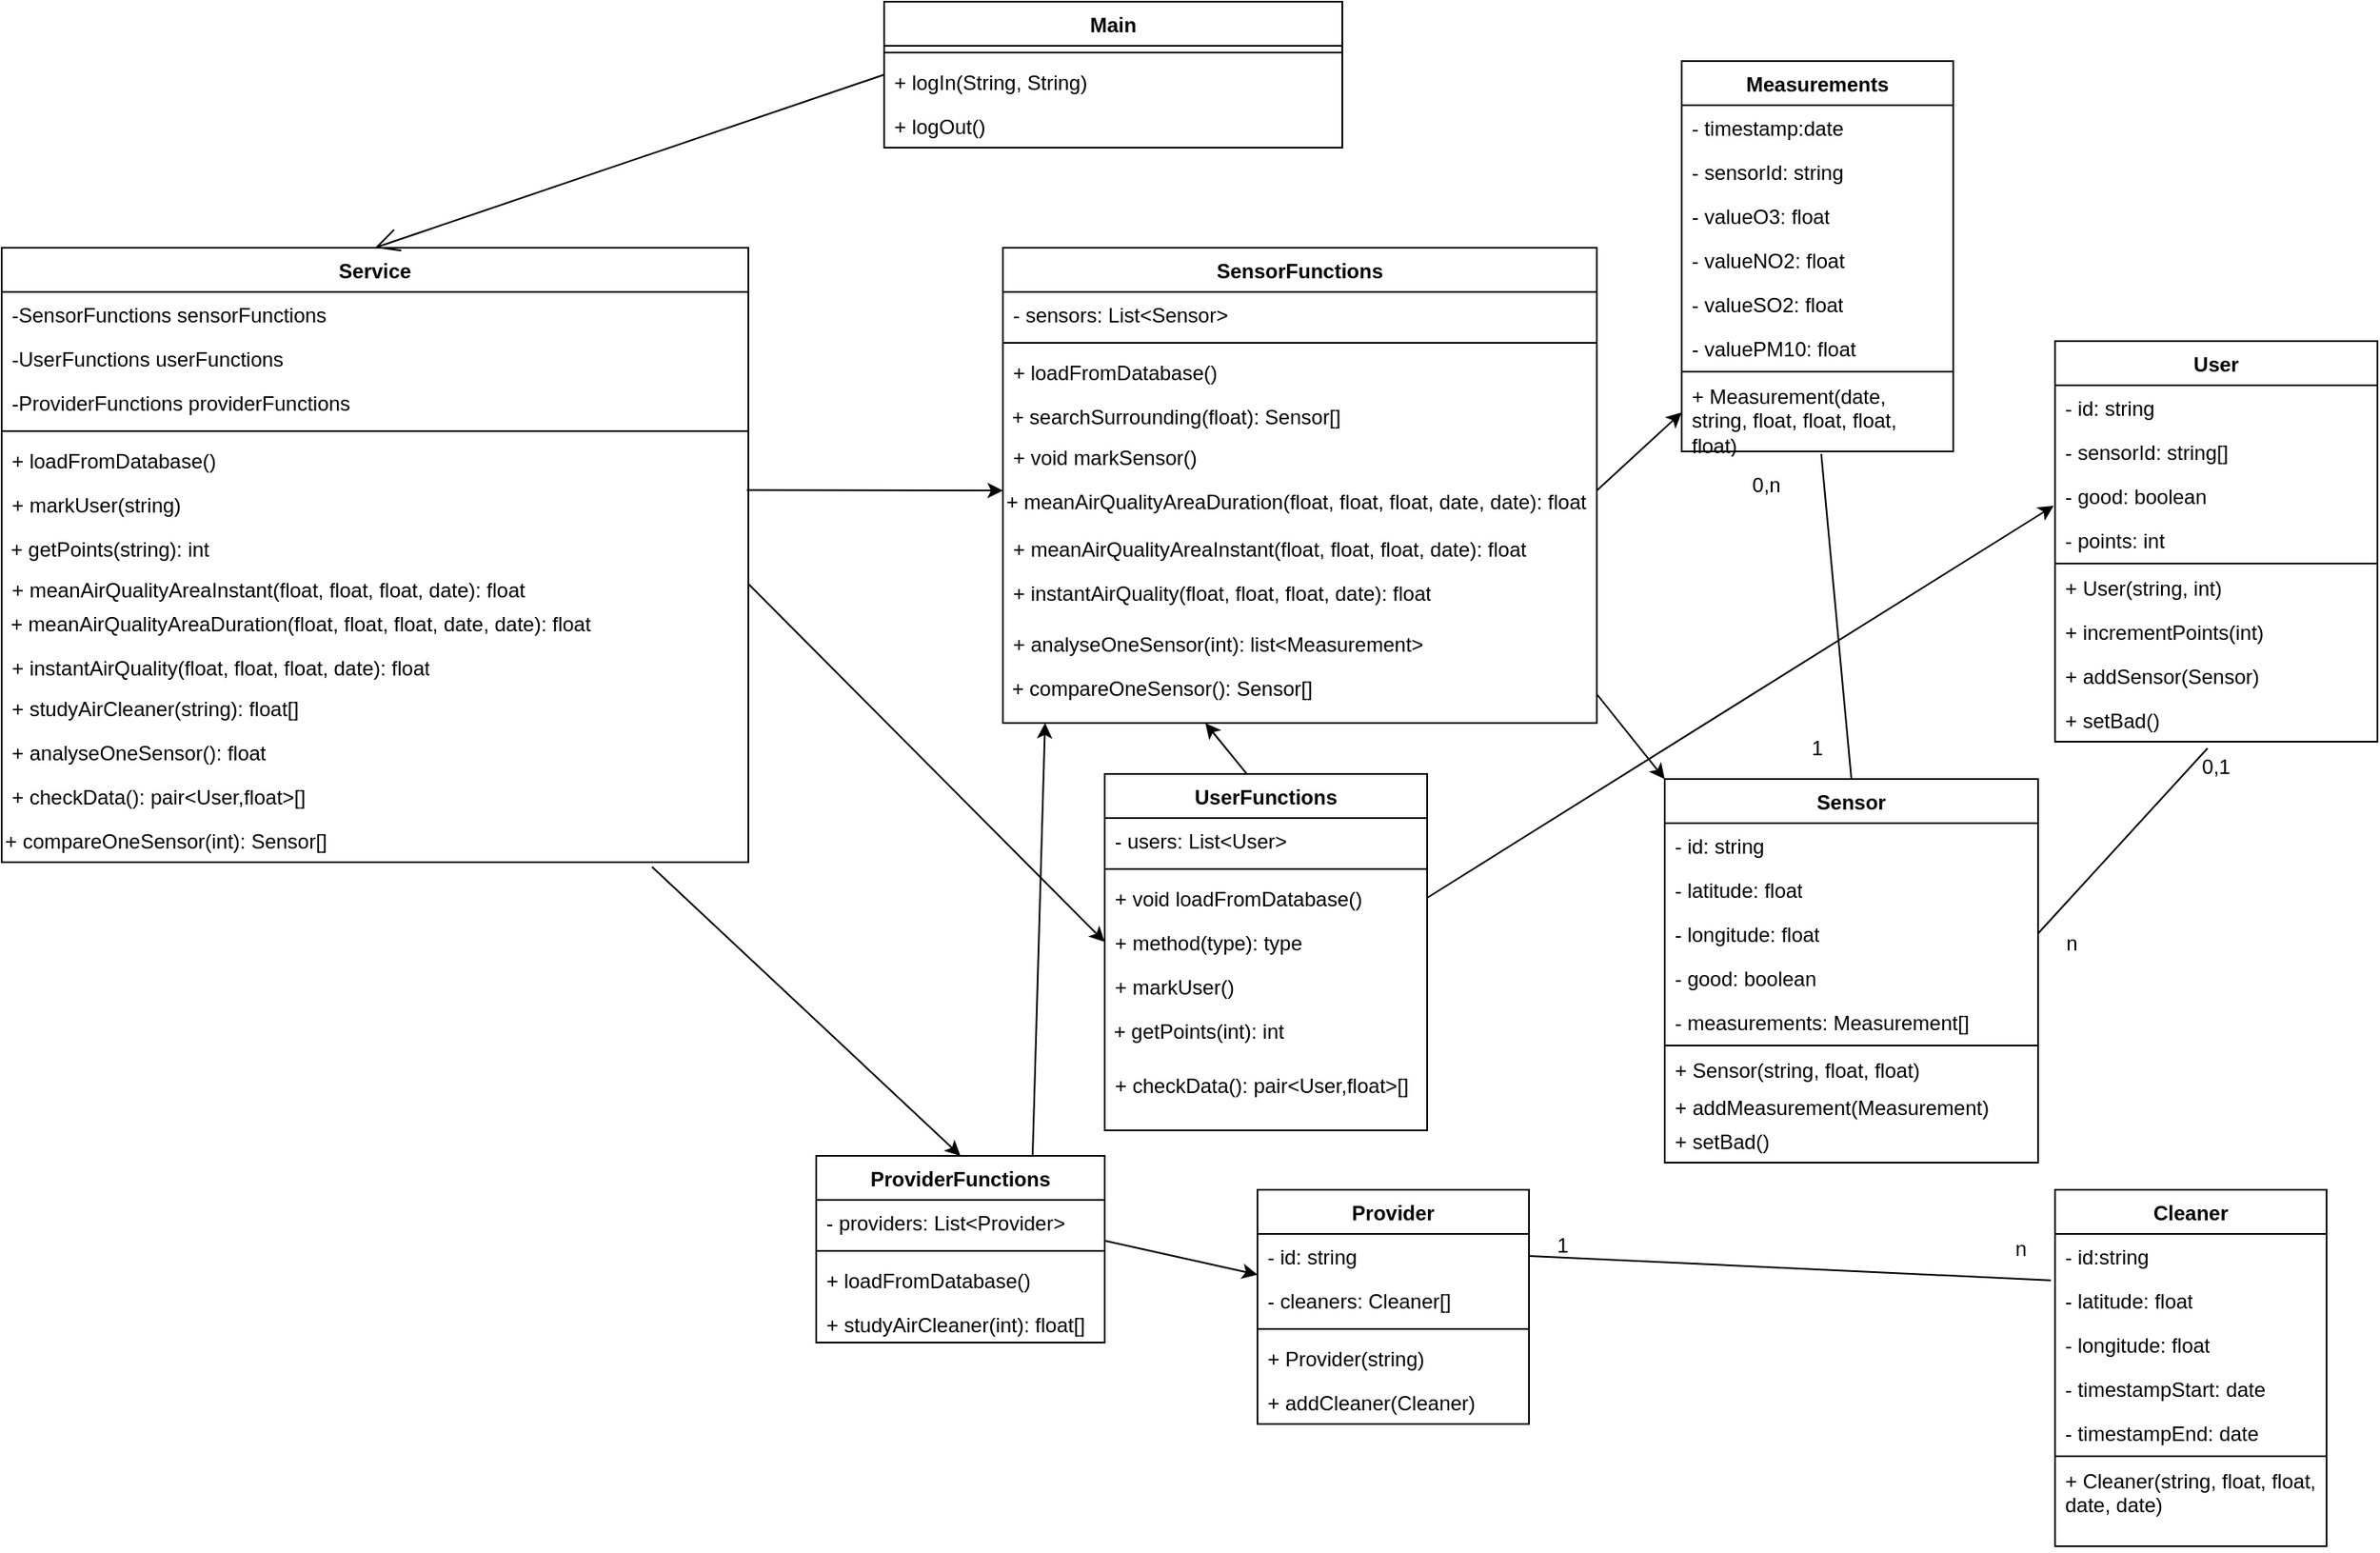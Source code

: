 <mxfile version="21.2.8" type="device">
  <diagram name="Page-1" id="fAPZaypw8L_g3WqXORPi">
    <mxGraphModel dx="1862" dy="487" grid="1" gridSize="10" guides="1" tooltips="1" connect="1" arrows="1" fold="1" page="1" pageScale="1" pageWidth="827" pageHeight="1169" math="0" shadow="0">
      <root>
        <mxCell id="0" />
        <mxCell id="1" parent="0" />
        <mxCell id="LsRqczpOVmUBsD9hHsLJ-1" value="Main" style="swimlane;fontStyle=1;align=center;verticalAlign=top;childLayout=stackLayout;horizontal=1;startSize=26;horizontalStack=0;resizeParent=1;resizeParentMax=0;resizeLast=0;collapsible=1;marginBottom=0;whiteSpace=wrap;html=1;" parent="1" vertex="1">
          <mxGeometry x="80" y="30" width="270" height="86" as="geometry" />
        </mxCell>
        <mxCell id="LsRqczpOVmUBsD9hHsLJ-3" value="" style="line;strokeWidth=1;fillColor=none;align=left;verticalAlign=middle;spacingTop=-1;spacingLeft=3;spacingRight=3;rotatable=0;labelPosition=right;points=[];portConstraint=eastwest;strokeColor=inherit;" parent="LsRqczpOVmUBsD9hHsLJ-1" vertex="1">
          <mxGeometry y="26" width="270" height="8" as="geometry" />
        </mxCell>
        <mxCell id="nL2VVe4miJU1TSytE4Rh-1" value="+ logIn(String, String)" style="text;strokeColor=none;fillColor=none;align=left;verticalAlign=top;spacingLeft=4;spacingRight=4;overflow=hidden;rotatable=0;points=[[0,0.5],[1,0.5]];portConstraint=eastwest;whiteSpace=wrap;html=1;" parent="LsRqczpOVmUBsD9hHsLJ-1" vertex="1">
          <mxGeometry y="34" width="270" height="26" as="geometry" />
        </mxCell>
        <mxCell id="LsRqczpOVmUBsD9hHsLJ-67" value="+ logOut()" style="text;strokeColor=none;fillColor=none;align=left;verticalAlign=top;spacingLeft=4;spacingRight=4;overflow=hidden;rotatable=0;points=[[0,0.5],[1,0.5]];portConstraint=eastwest;whiteSpace=wrap;html=1;" parent="LsRqczpOVmUBsD9hHsLJ-1" vertex="1">
          <mxGeometry y="60" width="270" height="26" as="geometry" />
        </mxCell>
        <mxCell id="LsRqczpOVmUBsD9hHsLJ-5" value="Service" style="swimlane;fontStyle=1;align=center;verticalAlign=top;childLayout=stackLayout;horizontal=1;startSize=26;horizontalStack=0;resizeParent=1;resizeParentMax=0;resizeLast=0;collapsible=1;marginBottom=0;whiteSpace=wrap;html=1;" parent="1" vertex="1">
          <mxGeometry x="-440" y="175" width="440" height="362" as="geometry">
            <mxRectangle x="-110" y="160" width="80" height="30" as="alternateBounds" />
          </mxGeometry>
        </mxCell>
        <mxCell id="PwhYvPgTOWHuaIxJxPpf-1" value="&lt;div&gt;-SensorFunctions sensorFunctions&lt;br&gt;&lt;/div&gt;&lt;div&gt;&lt;br&gt;&lt;/div&gt;" style="text;strokeColor=none;fillColor=none;align=left;verticalAlign=top;spacingLeft=4;spacingRight=4;overflow=hidden;rotatable=0;points=[[0,0.5],[1,0.5]];portConstraint=eastwest;whiteSpace=wrap;html=1;" vertex="1" parent="LsRqczpOVmUBsD9hHsLJ-5">
          <mxGeometry y="26" width="440" height="26" as="geometry" />
        </mxCell>
        <mxCell id="PwhYvPgTOWHuaIxJxPpf-2" value="&lt;div&gt;-UserFunctions userFunctions&lt;br&gt;&lt;/div&gt;&lt;div&gt;&lt;br&gt;&lt;/div&gt;" style="text;strokeColor=none;fillColor=none;align=left;verticalAlign=top;spacingLeft=4;spacingRight=4;overflow=hidden;rotatable=0;points=[[0,0.5],[1,0.5]];portConstraint=eastwest;whiteSpace=wrap;html=1;" vertex="1" parent="LsRqczpOVmUBsD9hHsLJ-5">
          <mxGeometry y="52" width="440" height="26" as="geometry" />
        </mxCell>
        <mxCell id="PwhYvPgTOWHuaIxJxPpf-3" value="&lt;div&gt;-ProviderFunctions providerFunctions&lt;br&gt;&lt;/div&gt;&lt;div&gt;&lt;br&gt;&lt;/div&gt;" style="text;strokeColor=none;fillColor=none;align=left;verticalAlign=top;spacingLeft=4;spacingRight=4;overflow=hidden;rotatable=0;points=[[0,0.5],[1,0.5]];portConstraint=eastwest;whiteSpace=wrap;html=1;" vertex="1" parent="LsRqczpOVmUBsD9hHsLJ-5">
          <mxGeometry y="78" width="440" height="26" as="geometry" />
        </mxCell>
        <mxCell id="LsRqczpOVmUBsD9hHsLJ-7" value="" style="line;strokeWidth=1;fillColor=none;align=left;verticalAlign=middle;spacingTop=-1;spacingLeft=3;spacingRight=3;rotatable=0;labelPosition=right;points=[];portConstraint=eastwest;strokeColor=inherit;" parent="LsRqczpOVmUBsD9hHsLJ-5" vertex="1">
          <mxGeometry y="104" width="440" height="8" as="geometry" />
        </mxCell>
        <mxCell id="LsRqczpOVmUBsD9hHsLJ-55" value="&lt;div&gt;+ loadFromDatabase()&lt;/div&gt;&lt;div&gt;&lt;br&gt;&lt;/div&gt;" style="text;strokeColor=none;fillColor=none;align=left;verticalAlign=top;spacingLeft=4;spacingRight=4;overflow=hidden;rotatable=0;points=[[0,0.5],[1,0.5]];portConstraint=eastwest;whiteSpace=wrap;html=1;" parent="LsRqczpOVmUBsD9hHsLJ-5" vertex="1">
          <mxGeometry y="112" width="440" height="26" as="geometry" />
        </mxCell>
        <mxCell id="LsRqczpOVmUBsD9hHsLJ-8" value="&lt;div&gt;+ markUser(string)&lt;/div&gt;&lt;div&gt;&lt;br&gt;&lt;/div&gt;" style="text;strokeColor=none;fillColor=none;align=left;verticalAlign=top;spacingLeft=4;spacingRight=4;overflow=hidden;rotatable=0;points=[[0,0.5],[1,0.5]];portConstraint=eastwest;whiteSpace=wrap;html=1;" parent="LsRqczpOVmUBsD9hHsLJ-5" vertex="1">
          <mxGeometry y="138" width="440" height="26" as="geometry" />
        </mxCell>
        <mxCell id="LsRqczpOVmUBsD9hHsLJ-69" value="&amp;nbsp;+ getPoints(string): int" style="text;whiteSpace=wrap;html=1;" parent="LsRqczpOVmUBsD9hHsLJ-5" vertex="1">
          <mxGeometry y="164" width="440" height="24" as="geometry" />
        </mxCell>
        <mxCell id="LsRqczpOVmUBsD9hHsLJ-81" value="+ meanAirQualityAreaInstant(float, float, float, date): float" style="text;strokeColor=none;fillColor=none;align=left;verticalAlign=top;spacingLeft=4;spacingRight=4;overflow=hidden;rotatable=0;points=[[0,0.5],[1,0.5]];portConstraint=eastwest;whiteSpace=wrap;html=1;" parent="LsRqczpOVmUBsD9hHsLJ-5" vertex="1">
          <mxGeometry y="188" width="440" height="20" as="geometry" />
        </mxCell>
        <mxCell id="LsRqczpOVmUBsD9hHsLJ-82" value="&amp;nbsp;+ meanAirQualityAreaDuration(float, float, float, date, date): float&amp;nbsp;" style="text;whiteSpace=wrap;html=1;" parent="LsRqczpOVmUBsD9hHsLJ-5" vertex="1">
          <mxGeometry y="208" width="440" height="26" as="geometry" />
        </mxCell>
        <mxCell id="LsRqczpOVmUBsD9hHsLJ-84" value="+ instantAirQuality(float, float, float, date): float" style="text;strokeColor=none;fillColor=none;align=left;verticalAlign=top;spacingLeft=4;spacingRight=4;overflow=hidden;rotatable=0;points=[[0,0.5],[1,0.5]];portConstraint=eastwest;whiteSpace=wrap;html=1;" parent="LsRqczpOVmUBsD9hHsLJ-5" vertex="1">
          <mxGeometry y="234" width="440" height="24" as="geometry" />
        </mxCell>
        <mxCell id="LsRqczpOVmUBsD9hHsLJ-66" value="+ studyAirCleaner(string): float[]" style="text;strokeColor=none;fillColor=none;align=left;verticalAlign=top;spacingLeft=4;spacingRight=4;overflow=hidden;rotatable=0;points=[[0,0.5],[1,0.5]];portConstraint=eastwest;whiteSpace=wrap;html=1;" parent="LsRqczpOVmUBsD9hHsLJ-5" vertex="1">
          <mxGeometry y="258" width="440" height="26" as="geometry" />
        </mxCell>
        <mxCell id="LsRqczpOVmUBsD9hHsLJ-85" value="+ analyseOneSensor(): float" style="text;strokeColor=none;fillColor=none;align=left;verticalAlign=top;spacingLeft=4;spacingRight=4;overflow=hidden;rotatable=0;points=[[0,0.5],[1,0.5]];portConstraint=eastwest;whiteSpace=wrap;html=1;" parent="LsRqczpOVmUBsD9hHsLJ-5" vertex="1">
          <mxGeometry y="284" width="440" height="26" as="geometry" />
        </mxCell>
        <mxCell id="LsRqczpOVmUBsD9hHsLJ-63" value="+ checkData(): pair&amp;lt;User,float&amp;gt;[]" style="text;strokeColor=none;fillColor=none;align=left;verticalAlign=top;spacingLeft=4;spacingRight=4;overflow=hidden;rotatable=0;points=[[0,0.5],[1,0.5]];portConstraint=eastwest;whiteSpace=wrap;html=1;" parent="LsRqczpOVmUBsD9hHsLJ-5" vertex="1">
          <mxGeometry y="310" width="440" height="26" as="geometry" />
        </mxCell>
        <mxCell id="LsRqczpOVmUBsD9hHsLJ-70" value="+ compareOneSensor(int): Sensor[]" style="text;whiteSpace=wrap;html=1;" parent="LsRqczpOVmUBsD9hHsLJ-5" vertex="1">
          <mxGeometry y="336" width="440" height="26" as="geometry" />
        </mxCell>
        <mxCell id="LsRqczpOVmUBsD9hHsLJ-13" value="Measurements" style="swimlane;fontStyle=1;align=center;verticalAlign=top;childLayout=stackLayout;horizontal=1;startSize=26;horizontalStack=0;resizeParent=1;resizeParentMax=0;resizeLast=0;collapsible=1;marginBottom=0;whiteSpace=wrap;html=1;" parent="1" vertex="1">
          <mxGeometry x="550" y="65" width="160" height="230" as="geometry" />
        </mxCell>
        <mxCell id="LsRqczpOVmUBsD9hHsLJ-14" value="&lt;div&gt;- timestamp:date&lt;/div&gt;" style="text;strokeColor=none;fillColor=none;align=left;verticalAlign=top;spacingLeft=4;spacingRight=4;overflow=hidden;rotatable=0;points=[[0,0.5],[1,0.5]];portConstraint=eastwest;whiteSpace=wrap;html=1;" parent="LsRqczpOVmUBsD9hHsLJ-13" vertex="1">
          <mxGeometry y="26" width="160" height="26" as="geometry" />
        </mxCell>
        <mxCell id="LsRqczpOVmUBsD9hHsLJ-17" value="&lt;div&gt;- sensorId: string&lt;br&gt;&lt;/div&gt;" style="text;strokeColor=none;fillColor=none;align=left;verticalAlign=top;spacingLeft=4;spacingRight=4;overflow=hidden;rotatable=0;points=[[0,0.5],[1,0.5]];portConstraint=eastwest;whiteSpace=wrap;html=1;" parent="LsRqczpOVmUBsD9hHsLJ-13" vertex="1">
          <mxGeometry y="52" width="160" height="26" as="geometry" />
        </mxCell>
        <mxCell id="LsRqczpOVmUBsD9hHsLJ-27" value="&lt;div&gt;- valueO3: float&lt;/div&gt;" style="text;strokeColor=none;fillColor=none;align=left;verticalAlign=top;spacingLeft=4;spacingRight=4;overflow=hidden;rotatable=0;points=[[0,0.5],[1,0.5]];portConstraint=eastwest;whiteSpace=wrap;html=1;" parent="LsRqczpOVmUBsD9hHsLJ-13" vertex="1">
          <mxGeometry y="78" width="160" height="26" as="geometry" />
        </mxCell>
        <mxCell id="LsRqczpOVmUBsD9hHsLJ-29" value="&lt;div&gt;- valueNO2: float&lt;/div&gt;" style="text;strokeColor=none;fillColor=none;align=left;verticalAlign=top;spacingLeft=4;spacingRight=4;overflow=hidden;rotatable=0;points=[[0,0.5],[1,0.5]];portConstraint=eastwest;whiteSpace=wrap;html=1;" parent="LsRqczpOVmUBsD9hHsLJ-13" vertex="1">
          <mxGeometry y="104" width="160" height="26" as="geometry" />
        </mxCell>
        <mxCell id="LsRqczpOVmUBsD9hHsLJ-30" value="&lt;div&gt;- valueSO2: float&lt;/div&gt;" style="text;strokeColor=none;fillColor=none;align=left;verticalAlign=top;spacingLeft=4;spacingRight=4;overflow=hidden;rotatable=0;points=[[0,0.5],[1,0.5]];portConstraint=eastwest;whiteSpace=wrap;html=1;" parent="LsRqczpOVmUBsD9hHsLJ-13" vertex="1">
          <mxGeometry y="130" width="160" height="26" as="geometry" />
        </mxCell>
        <mxCell id="LsRqczpOVmUBsD9hHsLJ-32" value="&lt;div&gt;- valuePM10: float&lt;/div&gt;" style="text;strokeColor=none;fillColor=none;align=left;verticalAlign=top;spacingLeft=4;spacingRight=4;overflow=hidden;rotatable=0;points=[[0,0.5],[1,0.5]];portConstraint=eastwest;whiteSpace=wrap;html=1;" parent="LsRqczpOVmUBsD9hHsLJ-13" vertex="1">
          <mxGeometry y="156" width="160" height="26" as="geometry" />
        </mxCell>
        <mxCell id="LsRqczpOVmUBsD9hHsLJ-15" value="" style="line;strokeWidth=1;fillColor=none;align=left;verticalAlign=middle;spacingTop=-1;spacingLeft=3;spacingRight=3;rotatable=0;labelPosition=right;points=[];portConstraint=eastwest;strokeColor=inherit;" parent="LsRqczpOVmUBsD9hHsLJ-13" vertex="1">
          <mxGeometry y="182" width="160" height="2" as="geometry" />
        </mxCell>
        <mxCell id="LsRqczpOVmUBsD9hHsLJ-18" value="+ Measurement(date, string, float, float, float, float)" style="text;strokeColor=none;fillColor=none;align=left;verticalAlign=top;spacingLeft=4;spacingRight=4;overflow=hidden;rotatable=0;points=[[0,0.5],[1,0.5]];portConstraint=eastwest;whiteSpace=wrap;html=1;" parent="LsRqczpOVmUBsD9hHsLJ-13" vertex="1">
          <mxGeometry y="184" width="160" height="46" as="geometry" />
        </mxCell>
        <mxCell id="LsRqczpOVmUBsD9hHsLJ-21" value="Sensor" style="swimlane;fontStyle=1;align=center;verticalAlign=top;childLayout=stackLayout;horizontal=1;startSize=26;horizontalStack=0;resizeParent=1;resizeParentMax=0;resizeLast=0;collapsible=1;marginBottom=0;whiteSpace=wrap;html=1;" parent="1" vertex="1">
          <mxGeometry x="540" y="488" width="220" height="226" as="geometry" />
        </mxCell>
        <mxCell id="LsRqczpOVmUBsD9hHsLJ-22" value="&lt;div&gt;- id: string&lt;/div&gt;" style="text;strokeColor=none;fillColor=none;align=left;verticalAlign=top;spacingLeft=4;spacingRight=4;overflow=hidden;rotatable=0;points=[[0,0.5],[1,0.5]];portConstraint=eastwest;whiteSpace=wrap;html=1;" parent="LsRqczpOVmUBsD9hHsLJ-21" vertex="1">
          <mxGeometry y="26" width="220" height="26" as="geometry" />
        </mxCell>
        <mxCell id="LsRqczpOVmUBsD9hHsLJ-23" value="&lt;div&gt;- latitude: float&lt;/div&gt;" style="text;strokeColor=none;fillColor=none;align=left;verticalAlign=top;spacingLeft=4;spacingRight=4;overflow=hidden;rotatable=0;points=[[0,0.5],[1,0.5]];portConstraint=eastwest;whiteSpace=wrap;html=1;" parent="LsRqczpOVmUBsD9hHsLJ-21" vertex="1">
          <mxGeometry y="52" width="220" height="26" as="geometry" />
        </mxCell>
        <mxCell id="LsRqczpOVmUBsD9hHsLJ-24" value="&lt;div&gt;- longitude: float&lt;/div&gt;" style="text;strokeColor=none;fillColor=none;align=left;verticalAlign=top;spacingLeft=4;spacingRight=4;overflow=hidden;rotatable=0;points=[[0,0.5],[1,0.5]];portConstraint=eastwest;whiteSpace=wrap;html=1;" parent="LsRqczpOVmUBsD9hHsLJ-21" vertex="1">
          <mxGeometry y="78" width="220" height="26" as="geometry" />
        </mxCell>
        <mxCell id="LsRqczpOVmUBsD9hHsLJ-59" value="- good: boolean" style="text;strokeColor=none;fillColor=none;align=left;verticalAlign=top;spacingLeft=4;spacingRight=4;overflow=hidden;rotatable=0;points=[[0,0.5],[1,0.5]];portConstraint=eastwest;whiteSpace=wrap;html=1;" parent="LsRqczpOVmUBsD9hHsLJ-21" vertex="1">
          <mxGeometry y="104" width="220" height="26" as="geometry" />
        </mxCell>
        <mxCell id="LsRqczpOVmUBsD9hHsLJ-108" value="&lt;div&gt;- measurements: Measurement[]&lt;br&gt;&lt;/div&gt;" style="text;strokeColor=none;fillColor=none;align=left;verticalAlign=top;spacingLeft=4;spacingRight=4;overflow=hidden;rotatable=0;points=[[0,0.5],[1,0.5]];portConstraint=eastwest;whiteSpace=wrap;html=1;" parent="LsRqczpOVmUBsD9hHsLJ-21" vertex="1">
          <mxGeometry y="130" width="220" height="26" as="geometry" />
        </mxCell>
        <mxCell id="LsRqczpOVmUBsD9hHsLJ-25" value="" style="line;strokeWidth=1;fillColor=none;align=left;verticalAlign=middle;spacingTop=-1;spacingLeft=3;spacingRight=3;rotatable=0;labelPosition=right;points=[];portConstraint=eastwest;strokeColor=inherit;" parent="LsRqczpOVmUBsD9hHsLJ-21" vertex="1">
          <mxGeometry y="156" width="220" height="2" as="geometry" />
        </mxCell>
        <mxCell id="LsRqczpOVmUBsD9hHsLJ-80" value="+ Sensor(string, float, float)" style="text;strokeColor=none;fillColor=none;align=left;verticalAlign=top;spacingLeft=4;spacingRight=4;overflow=hidden;rotatable=0;points=[[0,0.5],[1,0.5]];portConstraint=eastwest;whiteSpace=wrap;html=1;" parent="LsRqczpOVmUBsD9hHsLJ-21" vertex="1">
          <mxGeometry y="158" width="220" height="22" as="geometry" />
        </mxCell>
        <mxCell id="l_3ByBFCw-EJSropsq6U-11" value="+ addMeasurement(Measurement)" style="text;strokeColor=none;fillColor=none;align=left;verticalAlign=top;spacingLeft=4;spacingRight=4;overflow=hidden;rotatable=0;points=[[0,0.5],[1,0.5]];portConstraint=eastwest;whiteSpace=wrap;html=1;" parent="LsRqczpOVmUBsD9hHsLJ-21" vertex="1">
          <mxGeometry y="180" width="220" height="20" as="geometry" />
        </mxCell>
        <mxCell id="l_3ByBFCw-EJSropsq6U-9" value="+ setBad()" style="text;strokeColor=none;fillColor=none;align=left;verticalAlign=top;spacingLeft=4;spacingRight=4;overflow=hidden;rotatable=0;points=[[0,0.5],[1,0.5]];portConstraint=eastwest;whiteSpace=wrap;html=1;" parent="LsRqczpOVmUBsD9hHsLJ-21" vertex="1">
          <mxGeometry y="200" width="220" height="26" as="geometry" />
        </mxCell>
        <mxCell id="LsRqczpOVmUBsD9hHsLJ-39" value="User" style="swimlane;fontStyle=1;align=center;verticalAlign=top;childLayout=stackLayout;horizontal=1;startSize=26;horizontalStack=0;resizeParent=1;resizeParentMax=0;resizeLast=0;collapsible=1;marginBottom=0;whiteSpace=wrap;html=1;" parent="1" vertex="1">
          <mxGeometry x="770" y="230" width="190" height="236" as="geometry" />
        </mxCell>
        <mxCell id="LsRqczpOVmUBsD9hHsLJ-40" value="&lt;div&gt;- id: string&lt;/div&gt;" style="text;strokeColor=none;fillColor=none;align=left;verticalAlign=top;spacingLeft=4;spacingRight=4;overflow=hidden;rotatable=0;points=[[0,0.5],[1,0.5]];portConstraint=eastwest;whiteSpace=wrap;html=1;" parent="LsRqczpOVmUBsD9hHsLJ-39" vertex="1">
          <mxGeometry y="26" width="190" height="26" as="geometry" />
        </mxCell>
        <mxCell id="LsRqczpOVmUBsD9hHsLJ-41" value="- sensorId: string[]" style="text;strokeColor=none;fillColor=none;align=left;verticalAlign=top;spacingLeft=4;spacingRight=4;overflow=hidden;rotatable=0;points=[[0,0.5],[1,0.5]];portConstraint=eastwest;whiteSpace=wrap;html=1;" parent="LsRqczpOVmUBsD9hHsLJ-39" vertex="1">
          <mxGeometry y="52" width="190" height="26" as="geometry" />
        </mxCell>
        <mxCell id="LsRqczpOVmUBsD9hHsLJ-58" value="- good: boolean" style="text;strokeColor=none;fillColor=none;align=left;verticalAlign=top;spacingLeft=4;spacingRight=4;overflow=hidden;rotatable=0;points=[[0,0.5],[1,0.5]];portConstraint=eastwest;whiteSpace=wrap;html=1;" parent="LsRqczpOVmUBsD9hHsLJ-39" vertex="1">
          <mxGeometry y="78" width="190" height="26" as="geometry" />
        </mxCell>
        <mxCell id="LsRqczpOVmUBsD9hHsLJ-71" value="- points: int" style="text;strokeColor=none;fillColor=none;align=left;verticalAlign=top;spacingLeft=4;spacingRight=4;overflow=hidden;rotatable=0;points=[[0,0.5],[1,0.5]];portConstraint=eastwest;whiteSpace=wrap;html=1;" parent="LsRqczpOVmUBsD9hHsLJ-39" vertex="1">
          <mxGeometry y="104" width="190" height="26" as="geometry" />
        </mxCell>
        <mxCell id="LsRqczpOVmUBsD9hHsLJ-43" value="" style="line;strokeWidth=1;fillColor=none;align=left;verticalAlign=middle;spacingTop=-1;spacingLeft=3;spacingRight=3;rotatable=0;labelPosition=right;points=[];portConstraint=eastwest;strokeColor=inherit;" parent="LsRqczpOVmUBsD9hHsLJ-39" vertex="1">
          <mxGeometry y="130" width="190" height="2" as="geometry" />
        </mxCell>
        <mxCell id="l_3ByBFCw-EJSropsq6U-5" value="+ User(string, int)" style="text;strokeColor=none;fillColor=none;align=left;verticalAlign=top;spacingLeft=4;spacingRight=4;overflow=hidden;rotatable=0;points=[[0,0.5],[1,0.5]];portConstraint=eastwest;whiteSpace=wrap;html=1;" parent="LsRqczpOVmUBsD9hHsLJ-39" vertex="1">
          <mxGeometry y="132" width="190" height="26" as="geometry" />
        </mxCell>
        <mxCell id="l_3ByBFCw-EJSropsq6U-10" value="+ incrementPoints(int)" style="text;strokeColor=none;fillColor=none;align=left;verticalAlign=top;spacingLeft=4;spacingRight=4;overflow=hidden;rotatable=0;points=[[0,0.5],[1,0.5]];portConstraint=eastwest;whiteSpace=wrap;html=1;" parent="LsRqczpOVmUBsD9hHsLJ-39" vertex="1">
          <mxGeometry y="158" width="190" height="26" as="geometry" />
        </mxCell>
        <mxCell id="LsRqczpOVmUBsD9hHsLJ-44" value="+ addSensor(Sensor)" style="text;strokeColor=none;fillColor=none;align=left;verticalAlign=top;spacingLeft=4;spacingRight=4;overflow=hidden;rotatable=0;points=[[0,0.5],[1,0.5]];portConstraint=eastwest;whiteSpace=wrap;html=1;" parent="LsRqczpOVmUBsD9hHsLJ-39" vertex="1">
          <mxGeometry y="184" width="190" height="26" as="geometry" />
        </mxCell>
        <mxCell id="LsRqczpOVmUBsD9hHsLJ-79" value="+ setBad()" style="text;strokeColor=none;fillColor=none;align=left;verticalAlign=top;spacingLeft=4;spacingRight=4;overflow=hidden;rotatable=0;points=[[0,0.5],[1,0.5]];portConstraint=eastwest;whiteSpace=wrap;html=1;" parent="LsRqczpOVmUBsD9hHsLJ-39" vertex="1">
          <mxGeometry y="210" width="190" height="26" as="geometry" />
        </mxCell>
        <mxCell id="LsRqczpOVmUBsD9hHsLJ-45" value="Cleaner" style="swimlane;fontStyle=1;align=center;verticalAlign=top;childLayout=stackLayout;horizontal=1;startSize=26;horizontalStack=0;resizeParent=1;resizeParentMax=0;resizeLast=0;collapsible=1;marginBottom=0;whiteSpace=wrap;html=1;" parent="1" vertex="1">
          <mxGeometry x="770" y="730" width="160" height="210" as="geometry" />
        </mxCell>
        <mxCell id="LsRqczpOVmUBsD9hHsLJ-46" value="&lt;div&gt;- id:string&lt;/div&gt;" style="text;strokeColor=none;fillColor=none;align=left;verticalAlign=top;spacingLeft=4;spacingRight=4;overflow=hidden;rotatable=0;points=[[0,0.5],[1,0.5]];portConstraint=eastwest;whiteSpace=wrap;html=1;" parent="LsRqczpOVmUBsD9hHsLJ-45" vertex="1">
          <mxGeometry y="26" width="160" height="26" as="geometry" />
        </mxCell>
        <mxCell id="LsRqczpOVmUBsD9hHsLJ-47" value="&lt;div&gt;- latitude: float&lt;/div&gt;" style="text;strokeColor=none;fillColor=none;align=left;verticalAlign=top;spacingLeft=4;spacingRight=4;overflow=hidden;rotatable=0;points=[[0,0.5],[1,0.5]];portConstraint=eastwest;whiteSpace=wrap;html=1;" parent="LsRqczpOVmUBsD9hHsLJ-45" vertex="1">
          <mxGeometry y="52" width="160" height="26" as="geometry" />
        </mxCell>
        <mxCell id="LsRqczpOVmUBsD9hHsLJ-48" value="&lt;div&gt;- longitude: float&lt;/div&gt;" style="text;strokeColor=none;fillColor=none;align=left;verticalAlign=top;spacingLeft=4;spacingRight=4;overflow=hidden;rotatable=0;points=[[0,0.5],[1,0.5]];portConstraint=eastwest;whiteSpace=wrap;html=1;" parent="LsRqczpOVmUBsD9hHsLJ-45" vertex="1">
          <mxGeometry y="78" width="160" height="26" as="geometry" />
        </mxCell>
        <mxCell id="LsRqczpOVmUBsD9hHsLJ-51" value="&lt;div&gt;- timestampStart: date&lt;br&gt;&lt;/div&gt;" style="text;strokeColor=none;fillColor=none;align=left;verticalAlign=top;spacingLeft=4;spacingRight=4;overflow=hidden;rotatable=0;points=[[0,0.5],[1,0.5]];portConstraint=eastwest;whiteSpace=wrap;html=1;" parent="LsRqczpOVmUBsD9hHsLJ-45" vertex="1">
          <mxGeometry y="104" width="160" height="26" as="geometry" />
        </mxCell>
        <mxCell id="LsRqczpOVmUBsD9hHsLJ-52" value="&lt;div&gt;- timestampEnd: date&lt;/div&gt;" style="text;strokeColor=none;fillColor=none;align=left;verticalAlign=top;spacingLeft=4;spacingRight=4;overflow=hidden;rotatable=0;points=[[0,0.5],[1,0.5]];portConstraint=eastwest;whiteSpace=wrap;html=1;" parent="LsRqczpOVmUBsD9hHsLJ-45" vertex="1">
          <mxGeometry y="130" width="160" height="26" as="geometry" />
        </mxCell>
        <mxCell id="LsRqczpOVmUBsD9hHsLJ-49" value="" style="line;strokeWidth=1;fillColor=none;align=left;verticalAlign=middle;spacingTop=-1;spacingLeft=3;spacingRight=3;rotatable=0;labelPosition=right;points=[];portConstraint=eastwest;strokeColor=inherit;" parent="LsRqczpOVmUBsD9hHsLJ-45" vertex="1">
          <mxGeometry y="156" width="160" height="2" as="geometry" />
        </mxCell>
        <mxCell id="LsRqczpOVmUBsD9hHsLJ-50" value="+ Cleaner(string, float, float, date, date)" style="text;strokeColor=none;fillColor=none;align=left;verticalAlign=top;spacingLeft=4;spacingRight=4;overflow=hidden;rotatable=0;points=[[0,0.5],[1,0.5]];portConstraint=eastwest;whiteSpace=wrap;html=1;" parent="LsRqczpOVmUBsD9hHsLJ-45" vertex="1">
          <mxGeometry y="158" width="160" height="52" as="geometry" />
        </mxCell>
        <mxCell id="LsRqczpOVmUBsD9hHsLJ-87" value="" style="endArrow=open;endFill=1;endSize=12;html=1;rounded=0;exitX=0;exitY=0.5;exitDx=0;exitDy=0;entryX=0.5;entryY=0;entryDx=0;entryDy=0;" parent="1" source="LsRqczpOVmUBsD9hHsLJ-1" target="LsRqczpOVmUBsD9hHsLJ-5" edge="1">
          <mxGeometry width="160" relative="1" as="geometry">
            <mxPoint x="210" y="230" as="sourcePoint" />
            <mxPoint x="370" y="230" as="targetPoint" />
          </mxGeometry>
        </mxCell>
        <mxCell id="LsRqczpOVmUBsD9hHsLJ-99" value="ProviderFunctions" style="swimlane;fontStyle=1;align=center;verticalAlign=top;childLayout=stackLayout;horizontal=1;startSize=26;horizontalStack=0;resizeParent=1;resizeParentMax=0;resizeLast=0;collapsible=1;marginBottom=0;whiteSpace=wrap;html=1;" parent="1" vertex="1">
          <mxGeometry x="40" y="710" width="170" height="110" as="geometry" />
        </mxCell>
        <mxCell id="LsRqczpOVmUBsD9hHsLJ-103" value="- providers: List&amp;lt;Provider&amp;gt;" style="text;strokeColor=none;fillColor=none;align=left;verticalAlign=top;spacingLeft=4;spacingRight=4;overflow=hidden;rotatable=0;points=[[0,0.5],[1,0.5]];portConstraint=eastwest;whiteSpace=wrap;html=1;" parent="LsRqczpOVmUBsD9hHsLJ-99" vertex="1">
          <mxGeometry y="26" width="170" height="26" as="geometry" />
        </mxCell>
        <mxCell id="LsRqczpOVmUBsD9hHsLJ-101" value="" style="line;strokeWidth=1;fillColor=none;align=left;verticalAlign=middle;spacingTop=-1;spacingLeft=3;spacingRight=3;rotatable=0;labelPosition=right;points=[];portConstraint=eastwest;strokeColor=inherit;" parent="LsRqczpOVmUBsD9hHsLJ-99" vertex="1">
          <mxGeometry y="52" width="170" height="8" as="geometry" />
        </mxCell>
        <mxCell id="BAfHyfRvFIGASAnH4QNc-21" value="&lt;div&gt;+ loadFromDatabase()&lt;/div&gt;" style="text;strokeColor=none;fillColor=none;align=left;verticalAlign=top;spacingLeft=4;spacingRight=4;overflow=hidden;rotatable=0;points=[[0,0.5],[1,0.5]];portConstraint=eastwest;whiteSpace=wrap;html=1;" parent="LsRqczpOVmUBsD9hHsLJ-99" vertex="1">
          <mxGeometry y="60" width="170" height="26" as="geometry" />
        </mxCell>
        <mxCell id="LsRqczpOVmUBsD9hHsLJ-139" value="+ studyAirCleaner(int): float[]" style="text;strokeColor=none;fillColor=none;align=left;verticalAlign=top;spacingLeft=4;spacingRight=4;overflow=hidden;rotatable=0;points=[[0,0.5],[1,0.5]];portConstraint=eastwest;whiteSpace=wrap;html=1;" parent="LsRqczpOVmUBsD9hHsLJ-99" vertex="1">
          <mxGeometry y="86" width="170" height="24" as="geometry" />
        </mxCell>
        <mxCell id="LsRqczpOVmUBsD9hHsLJ-104" value="SensorFunctions" style="swimlane;fontStyle=1;align=center;verticalAlign=top;childLayout=stackLayout;horizontal=1;startSize=26;horizontalStack=0;resizeParent=1;resizeParentMax=0;resizeLast=0;collapsible=1;marginBottom=0;whiteSpace=wrap;html=1;" parent="1" vertex="1">
          <mxGeometry x="150" y="175" width="350" height="280" as="geometry" />
        </mxCell>
        <mxCell id="LsRqczpOVmUBsD9hHsLJ-105" value="- sensors: List&amp;lt;Sensor&amp;gt;" style="text;strokeColor=none;fillColor=none;align=left;verticalAlign=top;spacingLeft=4;spacingRight=4;overflow=hidden;rotatable=0;points=[[0,0.5],[1,0.5]];portConstraint=eastwest;whiteSpace=wrap;html=1;" parent="LsRqczpOVmUBsD9hHsLJ-104" vertex="1">
          <mxGeometry y="26" width="350" height="26" as="geometry" />
        </mxCell>
        <mxCell id="LsRqczpOVmUBsD9hHsLJ-106" value="" style="line;strokeWidth=1;fillColor=none;align=left;verticalAlign=middle;spacingTop=-1;spacingLeft=3;spacingRight=3;rotatable=0;labelPosition=right;points=[];portConstraint=eastwest;strokeColor=inherit;" parent="LsRqczpOVmUBsD9hHsLJ-104" vertex="1">
          <mxGeometry y="52" width="350" height="8" as="geometry" />
        </mxCell>
        <mxCell id="LsRqczpOVmUBsD9hHsLJ-113" value="&lt;div&gt;+ loadFromDatabase()&lt;/div&gt;" style="text;strokeColor=none;fillColor=none;align=left;verticalAlign=top;spacingLeft=4;spacingRight=4;overflow=hidden;rotatable=0;points=[[0,0.5],[1,0.5]];portConstraint=eastwest;whiteSpace=wrap;html=1;" parent="LsRqczpOVmUBsD9hHsLJ-104" vertex="1">
          <mxGeometry y="60" width="350" height="26" as="geometry" />
        </mxCell>
        <mxCell id="LsRqczpOVmUBsD9hHsLJ-65" value="&amp;nbsp;+ searchSurrounding(float): Sensor[]" style="text;whiteSpace=wrap;html=1;" parent="LsRqczpOVmUBsD9hHsLJ-104" vertex="1">
          <mxGeometry y="86" width="350" height="24" as="geometry" />
        </mxCell>
        <mxCell id="LsRqczpOVmUBsD9hHsLJ-116" value="&lt;div&gt;+ void markSensor()&lt;/div&gt;" style="text;strokeColor=none;fillColor=none;align=left;verticalAlign=top;spacingLeft=4;spacingRight=4;overflow=hidden;rotatable=0;points=[[0,0.5],[1,0.5]];portConstraint=eastwest;whiteSpace=wrap;html=1;" parent="LsRqczpOVmUBsD9hHsLJ-104" vertex="1">
          <mxGeometry y="110" width="350" height="26" as="geometry" />
        </mxCell>
        <mxCell id="LsRqczpOVmUBsD9hHsLJ-137" value="+ meanAirQualityAreaDuration(float, float, float, date, date): float" style="text;whiteSpace=wrap;html=1;" parent="LsRqczpOVmUBsD9hHsLJ-104" vertex="1">
          <mxGeometry y="136" width="350" height="28" as="geometry" />
        </mxCell>
        <mxCell id="LsRqczpOVmUBsD9hHsLJ-118" value="+ meanAirQualityAreaInstant(float, float, float, date): float" style="text;strokeColor=none;fillColor=none;align=left;verticalAlign=top;spacingLeft=4;spacingRight=4;overflow=hidden;rotatable=0;points=[[0,0.5],[1,0.5]];portConstraint=eastwest;whiteSpace=wrap;html=1;" parent="LsRqczpOVmUBsD9hHsLJ-104" vertex="1">
          <mxGeometry y="164" width="350" height="26" as="geometry" />
        </mxCell>
        <mxCell id="LsRqczpOVmUBsD9hHsLJ-138" value="+ instantAirQuality(float, float, float, date): float" style="text;strokeColor=none;fillColor=none;align=left;verticalAlign=top;spacingLeft=4;spacingRight=4;overflow=hidden;rotatable=0;points=[[0,0.5],[1,0.5]];portConstraint=eastwest;whiteSpace=wrap;html=1;" parent="LsRqczpOVmUBsD9hHsLJ-104" vertex="1">
          <mxGeometry y="190" width="350" height="30" as="geometry" />
        </mxCell>
        <mxCell id="LsRqczpOVmUBsD9hHsLJ-140" value="+ analyseOneSensor(int): list&amp;lt;Measurement&amp;gt;" style="text;strokeColor=none;fillColor=none;align=left;verticalAlign=top;spacingLeft=4;spacingRight=4;overflow=hidden;rotatable=0;points=[[0,0.5],[1,0.5]];portConstraint=eastwest;whiteSpace=wrap;html=1;" parent="LsRqczpOVmUBsD9hHsLJ-104" vertex="1">
          <mxGeometry y="220" width="350" height="26" as="geometry" />
        </mxCell>
        <mxCell id="LsRqczpOVmUBsD9hHsLJ-142" value="&amp;nbsp;+ compareOneSensor(): Sensor[]" style="text;whiteSpace=wrap;html=1;" parent="LsRqczpOVmUBsD9hHsLJ-104" vertex="1">
          <mxGeometry y="246" width="350" height="34" as="geometry" />
        </mxCell>
        <mxCell id="LsRqczpOVmUBsD9hHsLJ-109" value="UserFunctions" style="swimlane;fontStyle=1;align=center;verticalAlign=top;childLayout=stackLayout;horizontal=1;startSize=26;horizontalStack=0;resizeParent=1;resizeParentMax=0;resizeLast=0;collapsible=1;marginBottom=0;whiteSpace=wrap;html=1;" parent="1" vertex="1">
          <mxGeometry x="210" y="485" width="190" height="210" as="geometry" />
        </mxCell>
        <mxCell id="LsRqczpOVmUBsD9hHsLJ-110" value="- users: List&amp;lt;User&amp;gt;" style="text;strokeColor=none;fillColor=none;align=left;verticalAlign=top;spacingLeft=4;spacingRight=4;overflow=hidden;rotatable=0;points=[[0,0.5],[1,0.5]];portConstraint=eastwest;whiteSpace=wrap;html=1;" parent="LsRqczpOVmUBsD9hHsLJ-109" vertex="1">
          <mxGeometry y="26" width="190" height="26" as="geometry" />
        </mxCell>
        <mxCell id="LsRqczpOVmUBsD9hHsLJ-111" value="" style="line;strokeWidth=1;fillColor=none;align=left;verticalAlign=middle;spacingTop=-1;spacingLeft=3;spacingRight=3;rotatable=0;labelPosition=right;points=[];portConstraint=eastwest;strokeColor=inherit;" parent="LsRqczpOVmUBsD9hHsLJ-109" vertex="1">
          <mxGeometry y="52" width="190" height="8" as="geometry" />
        </mxCell>
        <mxCell id="LsRqczpOVmUBsD9hHsLJ-114" value="&lt;div&gt;+ void loadFromDatabase()&lt;/div&gt;" style="text;strokeColor=none;fillColor=none;align=left;verticalAlign=top;spacingLeft=4;spacingRight=4;overflow=hidden;rotatable=0;points=[[0,0.5],[1,0.5]];portConstraint=eastwest;whiteSpace=wrap;html=1;" parent="LsRqczpOVmUBsD9hHsLJ-109" vertex="1">
          <mxGeometry y="60" width="190" height="26" as="geometry" />
        </mxCell>
        <mxCell id="LsRqczpOVmUBsD9hHsLJ-112" value="+ method(type): type" style="text;strokeColor=none;fillColor=none;align=left;verticalAlign=top;spacingLeft=4;spacingRight=4;overflow=hidden;rotatable=0;points=[[0,0.5],[1,0.5]];portConstraint=eastwest;whiteSpace=wrap;html=1;" parent="LsRqczpOVmUBsD9hHsLJ-109" vertex="1">
          <mxGeometry y="86" width="190" height="26" as="geometry" />
        </mxCell>
        <mxCell id="LsRqczpOVmUBsD9hHsLJ-115" value="&lt;div&gt;+ markUser()&lt;/div&gt;&lt;div&gt;&lt;br&gt;&lt;/div&gt;" style="text;strokeColor=none;fillColor=none;align=left;verticalAlign=top;spacingLeft=4;spacingRight=4;overflow=hidden;rotatable=0;points=[[0,0.5],[1,0.5]];portConstraint=eastwest;whiteSpace=wrap;html=1;" parent="LsRqczpOVmUBsD9hHsLJ-109" vertex="1">
          <mxGeometry y="112" width="190" height="26" as="geometry" />
        </mxCell>
        <mxCell id="LsRqczpOVmUBsD9hHsLJ-117" value="&amp;nbsp;+ getPoints(int): int" style="text;whiteSpace=wrap;html=1;" parent="LsRqczpOVmUBsD9hHsLJ-109" vertex="1">
          <mxGeometry y="138" width="190" height="32" as="geometry" />
        </mxCell>
        <mxCell id="LsRqczpOVmUBsD9hHsLJ-141" value="+ checkData():&amp;nbsp;pair&amp;lt;User,float&amp;gt;[]" style="text;strokeColor=none;fillColor=none;align=left;verticalAlign=top;spacingLeft=4;spacingRight=4;overflow=hidden;rotatable=0;points=[[0,0.5],[1,0.5]];portConstraint=eastwest;whiteSpace=wrap;html=1;" parent="LsRqczpOVmUBsD9hHsLJ-109" vertex="1">
          <mxGeometry y="170" width="190" height="40" as="geometry" />
        </mxCell>
        <mxCell id="BAfHyfRvFIGASAnH4QNc-2" value="" style="endArrow=none;html=1;rounded=0;exitX=-0.015;exitY=0.052;exitDx=0;exitDy=0;entryX=1;entryY=0.5;entryDx=0;entryDy=0;exitPerimeter=0;" parent="1" source="LsRqczpOVmUBsD9hHsLJ-47" target="l_3ByBFCw-EJSropsq6U-15" edge="1">
          <mxGeometry width="50" height="50" relative="1" as="geometry">
            <mxPoint x="590" y="400" as="sourcePoint" />
            <mxPoint x="489.36" y="787.008" as="targetPoint" />
          </mxGeometry>
        </mxCell>
        <mxCell id="BAfHyfRvFIGASAnH4QNc-4" value="" style="endArrow=none;html=1;rounded=0;exitX=1;exitY=0.5;exitDx=0;exitDy=0;entryX=0.473;entryY=1.15;entryDx=0;entryDy=0;entryPerimeter=0;" parent="1" source="LsRqczpOVmUBsD9hHsLJ-24" target="LsRqczpOVmUBsD9hHsLJ-79" edge="1">
          <mxGeometry width="50" height="50" relative="1" as="geometry">
            <mxPoint x="590" y="400" as="sourcePoint" />
            <mxPoint x="640" y="350" as="targetPoint" />
          </mxGeometry>
        </mxCell>
        <mxCell id="BAfHyfRvFIGASAnH4QNc-7" value="n" style="text;html=1;strokeColor=none;fillColor=none;align=center;verticalAlign=middle;whiteSpace=wrap;rounded=0;" parent="1" vertex="1">
          <mxGeometry x="720" y="750" width="60" height="30" as="geometry" />
        </mxCell>
        <mxCell id="BAfHyfRvFIGASAnH4QNc-8" value="1" style="text;html=1;strokeColor=none;fillColor=none;align=center;verticalAlign=middle;whiteSpace=wrap;rounded=0;" parent="1" vertex="1">
          <mxGeometry x="450" y="748" width="60" height="30" as="geometry" />
        </mxCell>
        <mxCell id="BAfHyfRvFIGASAnH4QNc-9" value="n" style="text;html=1;strokeColor=none;fillColor=none;align=center;verticalAlign=middle;whiteSpace=wrap;rounded=0;" parent="1" vertex="1">
          <mxGeometry x="750" y="570" width="60" height="30" as="geometry" />
        </mxCell>
        <mxCell id="BAfHyfRvFIGASAnH4QNc-10" value="0,1" style="text;html=1;strokeColor=none;fillColor=none;align=center;verticalAlign=middle;whiteSpace=wrap;rounded=0;" parent="1" vertex="1">
          <mxGeometry x="835" y="466" width="60" height="30" as="geometry" />
        </mxCell>
        <mxCell id="BAfHyfRvFIGASAnH4QNc-11" value="" style="endArrow=none;html=1;rounded=0;exitX=0.5;exitY=0;exitDx=0;exitDy=0;entryX=0.514;entryY=1.031;entryDx=0;entryDy=0;entryPerimeter=0;" parent="1" source="LsRqczpOVmUBsD9hHsLJ-21" target="LsRqczpOVmUBsD9hHsLJ-18" edge="1">
          <mxGeometry width="50" height="50" relative="1" as="geometry">
            <mxPoint x="590" y="400" as="sourcePoint" />
            <mxPoint x="660" y="340" as="targetPoint" />
          </mxGeometry>
        </mxCell>
        <mxCell id="BAfHyfRvFIGASAnH4QNc-12" value="0,n" style="text;html=1;strokeColor=none;fillColor=none;align=center;verticalAlign=middle;whiteSpace=wrap;rounded=0;" parent="1" vertex="1">
          <mxGeometry x="570" y="300" width="60" height="30" as="geometry" />
        </mxCell>
        <mxCell id="BAfHyfRvFIGASAnH4QNc-13" value="1" style="text;html=1;strokeColor=none;fillColor=none;align=center;verticalAlign=middle;whiteSpace=wrap;rounded=0;" parent="1" vertex="1">
          <mxGeometry x="600" y="455" width="60" height="30" as="geometry" />
        </mxCell>
        <mxCell id="BAfHyfRvFIGASAnH4QNc-14" value="" style="endArrow=classic;html=1;rounded=0;entryX=0;entryY=0.25;entryDx=0;entryDy=0;exitX=0.998;exitY=1.184;exitDx=0;exitDy=0;exitPerimeter=0;" parent="1" target="LsRqczpOVmUBsD9hHsLJ-137" edge="1" source="LsRqczpOVmUBsD9hHsLJ-55">
          <mxGeometry width="50" height="50" relative="1" as="geometry">
            <mxPoint x="100" y="340" as="sourcePoint" />
            <mxPoint x="450" y="360" as="targetPoint" />
          </mxGeometry>
        </mxCell>
        <mxCell id="BAfHyfRvFIGASAnH4QNc-15" value="" style="endArrow=classic;html=1;rounded=0;exitX=1;exitY=0.5;exitDx=0;exitDy=0;entryX=0;entryY=0.5;entryDx=0;entryDy=0;" parent="1" source="LsRqczpOVmUBsD9hHsLJ-81" target="LsRqczpOVmUBsD9hHsLJ-112" edge="1">
          <mxGeometry width="50" height="50" relative="1" as="geometry">
            <mxPoint x="400" y="410" as="sourcePoint" />
            <mxPoint x="450" y="360" as="targetPoint" />
          </mxGeometry>
        </mxCell>
        <mxCell id="BAfHyfRvFIGASAnH4QNc-16" value="" style="endArrow=classic;html=1;rounded=0;exitX=0.871;exitY=1.104;exitDx=0;exitDy=0;exitPerimeter=0;entryX=0.5;entryY=0;entryDx=0;entryDy=0;" parent="1" source="LsRqczpOVmUBsD9hHsLJ-70" target="LsRqczpOVmUBsD9hHsLJ-99" edge="1">
          <mxGeometry width="50" height="50" relative="1" as="geometry">
            <mxPoint x="400" y="410" as="sourcePoint" />
            <mxPoint x="450" y="360" as="targetPoint" />
          </mxGeometry>
        </mxCell>
        <mxCell id="BAfHyfRvFIGASAnH4QNc-18" value="" style="endArrow=classic;html=1;rounded=0;exitX=1;exitY=0.5;exitDx=0;exitDy=0;entryX=0;entryY=0;entryDx=0;entryDy=0;" parent="1" source="LsRqczpOVmUBsD9hHsLJ-142" target="LsRqczpOVmUBsD9hHsLJ-21" edge="1">
          <mxGeometry width="50" height="50" relative="1" as="geometry">
            <mxPoint x="400" y="420" as="sourcePoint" />
            <mxPoint x="450" y="370" as="targetPoint" />
          </mxGeometry>
        </mxCell>
        <mxCell id="BAfHyfRvFIGASAnH4QNc-19" value="" style="endArrow=classic;html=1;rounded=0;entryX=0;entryY=0.5;entryDx=0;entryDy=0;exitX=1;exitY=0.25;exitDx=0;exitDy=0;" parent="1" source="LsRqczpOVmUBsD9hHsLJ-137" target="LsRqczpOVmUBsD9hHsLJ-18" edge="1">
          <mxGeometry width="50" height="50" relative="1" as="geometry">
            <mxPoint x="400" y="420" as="sourcePoint" />
            <mxPoint x="450" y="370" as="targetPoint" />
          </mxGeometry>
        </mxCell>
        <mxCell id="BAfHyfRvFIGASAnH4QNc-20" value="" style="endArrow=classic;html=1;rounded=0;exitX=1;exitY=0.5;exitDx=0;exitDy=0;entryX=-0.004;entryY=-0.269;entryDx=0;entryDy=0;entryPerimeter=0;" parent="1" source="LsRqczpOVmUBsD9hHsLJ-114" target="LsRqczpOVmUBsD9hHsLJ-71" edge="1">
          <mxGeometry width="50" height="50" relative="1" as="geometry">
            <mxPoint x="400" y="420" as="sourcePoint" />
            <mxPoint x="450" y="370" as="targetPoint" />
          </mxGeometry>
        </mxCell>
        <mxCell id="BAfHyfRvFIGASAnH4QNc-22" value="" style="endArrow=classic;html=1;rounded=0;exitX=0.44;exitY=-0.001;exitDx=0;exitDy=0;exitPerimeter=0;entryX=0.341;entryY=1.002;entryDx=0;entryDy=0;entryPerimeter=0;" parent="1" source="LsRqczpOVmUBsD9hHsLJ-109" target="LsRqczpOVmUBsD9hHsLJ-142" edge="1">
          <mxGeometry width="50" height="50" relative="1" as="geometry">
            <mxPoint x="-110" y="350" as="sourcePoint" />
            <mxPoint x="-60" y="300" as="targetPoint" />
          </mxGeometry>
        </mxCell>
        <mxCell id="BAfHyfRvFIGASAnH4QNc-23" value="" style="endArrow=classic;html=1;rounded=0;exitX=0.75;exitY=0;exitDx=0;exitDy=0;entryX=0.071;entryY=1;entryDx=0;entryDy=0;entryPerimeter=0;" parent="1" source="LsRqczpOVmUBsD9hHsLJ-99" target="LsRqczpOVmUBsD9hHsLJ-142" edge="1">
          <mxGeometry width="50" height="50" relative="1" as="geometry">
            <mxPoint x="-30" y="530" as="sourcePoint" />
            <mxPoint x="20" y="480" as="targetPoint" />
          </mxGeometry>
        </mxCell>
        <mxCell id="l_3ByBFCw-EJSropsq6U-14" value="Provider" style="swimlane;fontStyle=1;align=center;verticalAlign=top;childLayout=stackLayout;horizontal=1;startSize=26;horizontalStack=0;resizeParent=1;resizeParentMax=0;resizeLast=0;collapsible=1;marginBottom=0;whiteSpace=wrap;html=1;" parent="1" vertex="1">
          <mxGeometry x="300" y="730" width="160" height="138" as="geometry" />
        </mxCell>
        <mxCell id="l_3ByBFCw-EJSropsq6U-15" value="- id: string" style="text;strokeColor=none;fillColor=none;align=left;verticalAlign=top;spacingLeft=4;spacingRight=4;overflow=hidden;rotatable=0;points=[[0,0.5],[1,0.5]];portConstraint=eastwest;whiteSpace=wrap;html=1;" parent="l_3ByBFCw-EJSropsq6U-14" vertex="1">
          <mxGeometry y="26" width="160" height="26" as="geometry" />
        </mxCell>
        <mxCell id="l_3ByBFCw-EJSropsq6U-18" value="- cleaners: Cleaner[]" style="text;strokeColor=none;fillColor=none;align=left;verticalAlign=top;spacingLeft=4;spacingRight=4;overflow=hidden;rotatable=0;points=[[0,0.5],[1,0.5]];portConstraint=eastwest;whiteSpace=wrap;html=1;" parent="l_3ByBFCw-EJSropsq6U-14" vertex="1">
          <mxGeometry y="52" width="160" height="26" as="geometry" />
        </mxCell>
        <mxCell id="l_3ByBFCw-EJSropsq6U-16" value="" style="line;strokeWidth=1;fillColor=none;align=left;verticalAlign=middle;spacingTop=-1;spacingLeft=3;spacingRight=3;rotatable=0;labelPosition=right;points=[];portConstraint=eastwest;strokeColor=inherit;" parent="l_3ByBFCw-EJSropsq6U-14" vertex="1">
          <mxGeometry y="78" width="160" height="8" as="geometry" />
        </mxCell>
        <mxCell id="l_3ByBFCw-EJSropsq6U-17" value="+ Provider(string)" style="text;strokeColor=none;fillColor=none;align=left;verticalAlign=top;spacingLeft=4;spacingRight=4;overflow=hidden;rotatable=0;points=[[0,0.5],[1,0.5]];portConstraint=eastwest;whiteSpace=wrap;html=1;" parent="l_3ByBFCw-EJSropsq6U-14" vertex="1">
          <mxGeometry y="86" width="160" height="26" as="geometry" />
        </mxCell>
        <mxCell id="l_3ByBFCw-EJSropsq6U-23" value="+ addCleaner(Cleaner)" style="text;strokeColor=none;fillColor=none;align=left;verticalAlign=top;spacingLeft=4;spacingRight=4;overflow=hidden;rotatable=0;points=[[0,0.5],[1,0.5]];portConstraint=eastwest;whiteSpace=wrap;html=1;" parent="l_3ByBFCw-EJSropsq6U-14" vertex="1">
          <mxGeometry y="112" width="160" height="26" as="geometry" />
        </mxCell>
        <mxCell id="NWTO-miKodCEe6t-mbwZ-1" value="" style="endArrow=classic;html=1;rounded=0;exitX=1;exitY=0.923;exitDx=0;exitDy=0;exitPerimeter=0;entryX=0;entryY=0.923;entryDx=0;entryDy=0;entryPerimeter=0;" parent="1" source="LsRqczpOVmUBsD9hHsLJ-103" target="l_3ByBFCw-EJSropsq6U-15" edge="1">
          <mxGeometry width="50" height="50" relative="1" as="geometry">
            <mxPoint x="280" y="660" as="sourcePoint" />
            <mxPoint x="330" y="610" as="targetPoint" />
          </mxGeometry>
        </mxCell>
      </root>
    </mxGraphModel>
  </diagram>
</mxfile>
